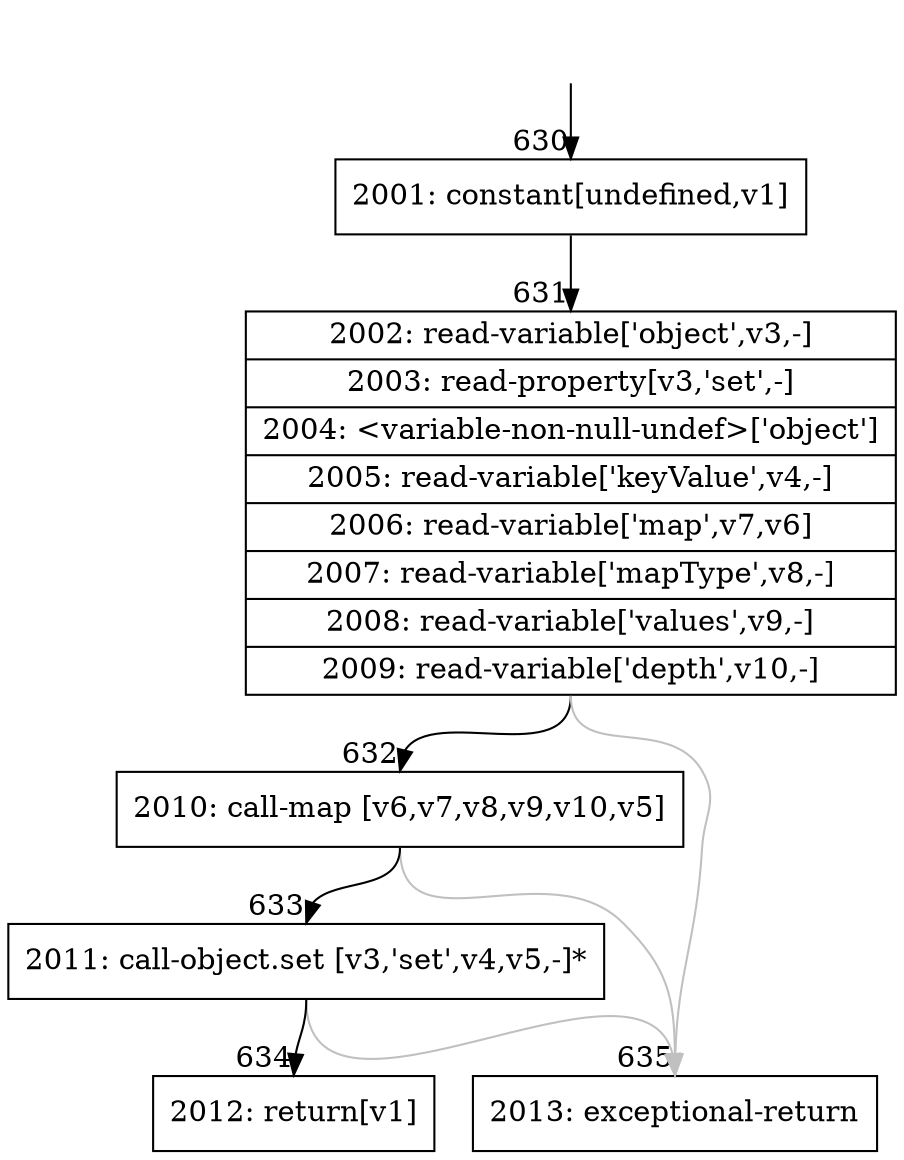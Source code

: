 digraph {
rankdir="TD"
BB_entry58[shape=none,label=""];
BB_entry58 -> BB630 [tailport=s, headport=n, headlabel="    630"]
BB630 [shape=record label="{2001: constant[undefined,v1]}" ] 
BB630 -> BB631 [tailport=s, headport=n, headlabel="      631"]
BB631 [shape=record label="{2002: read-variable['object',v3,-]|2003: read-property[v3,'set',-]|2004: \<variable-non-null-undef\>['object']|2005: read-variable['keyValue',v4,-]|2006: read-variable['map',v7,v6]|2007: read-variable['mapType',v8,-]|2008: read-variable['values',v9,-]|2009: read-variable['depth',v10,-]}" ] 
BB631 -> BB632 [tailport=s, headport=n, headlabel="      632"]
BB631 -> BB635 [tailport=s, headport=n, color=gray, headlabel="      635"]
BB632 [shape=record label="{2010: call-map [v6,v7,v8,v9,v10,v5]}" ] 
BB632 -> BB633 [tailport=s, headport=n, headlabel="      633"]
BB632 -> BB635 [tailport=s, headport=n, color=gray]
BB633 [shape=record label="{2011: call-object.set [v3,'set',v4,v5,-]*}" ] 
BB633 -> BB634 [tailport=s, headport=n, headlabel="      634"]
BB633 -> BB635 [tailport=s, headport=n, color=gray]
BB634 [shape=record label="{2012: return[v1]}" ] 
BB635 [shape=record label="{2013: exceptional-return}" ] 
//#$~ 385
}
